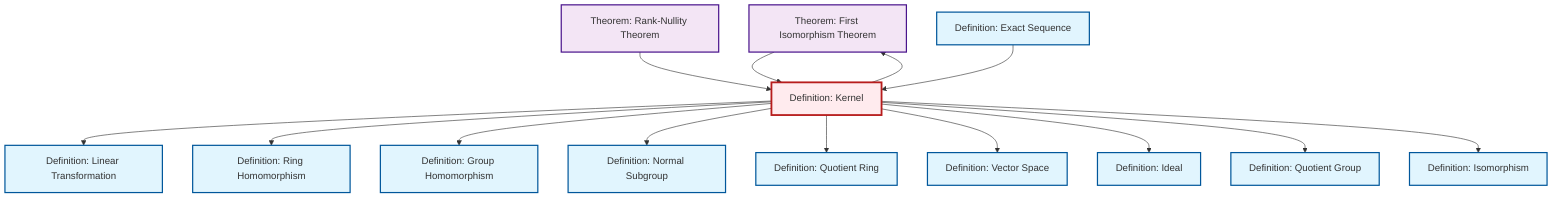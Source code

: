 graph TD
    classDef definition fill:#e1f5fe,stroke:#01579b,stroke-width:2px
    classDef theorem fill:#f3e5f5,stroke:#4a148c,stroke-width:2px
    classDef axiom fill:#fff3e0,stroke:#e65100,stroke-width:2px
    classDef example fill:#e8f5e9,stroke:#1b5e20,stroke-width:2px
    classDef current fill:#ffebee,stroke:#b71c1c,stroke-width:3px
    def-normal-subgroup["Definition: Normal Subgroup"]:::definition
    thm-first-isomorphism["Theorem: First Isomorphism Theorem"]:::theorem
    def-homomorphism["Definition: Group Homomorphism"]:::definition
    def-quotient-ring["Definition: Quotient Ring"]:::definition
    def-linear-transformation["Definition: Linear Transformation"]:::definition
    def-kernel["Definition: Kernel"]:::definition
    def-vector-space["Definition: Vector Space"]:::definition
    def-isomorphism["Definition: Isomorphism"]:::definition
    def-ring-homomorphism["Definition: Ring Homomorphism"]:::definition
    def-exact-sequence["Definition: Exact Sequence"]:::definition
    def-quotient-group["Definition: Quotient Group"]:::definition
    def-ideal["Definition: Ideal"]:::definition
    thm-rank-nullity["Theorem: Rank-Nullity Theorem"]:::theorem
    def-kernel --> def-linear-transformation
    thm-rank-nullity --> def-kernel
    def-kernel --> def-ring-homomorphism
    thm-first-isomorphism --> def-kernel
    def-kernel --> def-homomorphism
    def-kernel --> thm-first-isomorphism
    def-kernel --> def-normal-subgroup
    def-kernel --> def-quotient-ring
    def-kernel --> def-vector-space
    def-kernel --> def-ideal
    def-kernel --> def-quotient-group
    def-kernel --> def-isomorphism
    def-exact-sequence --> def-kernel
    class def-kernel current